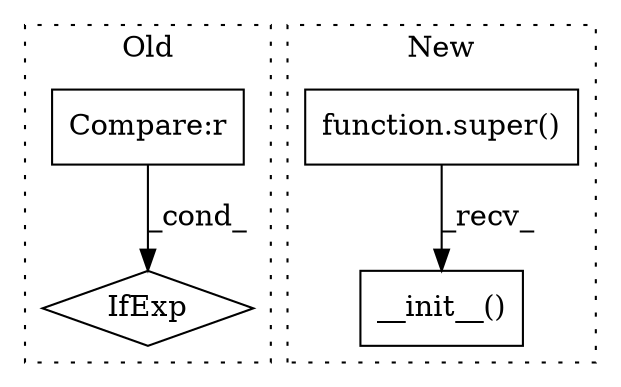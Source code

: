 digraph G {
subgraph cluster0 {
1 [label="IfExp" a="51" s="2355,2374" l="4,6" shape="diamond"];
3 [label="Compare:r" a="40" s="2359" l="15" shape="box"];
label = "Old";
style="dotted";
}
subgraph cluster1 {
2 [label="__init__()" a="75" s="2377" l="18" shape="box"];
4 [label="function.super()" a="75" s="2377" l="7" shape="box"];
label = "New";
style="dotted";
}
3 -> 1 [label="_cond_"];
4 -> 2 [label="_recv_"];
}
